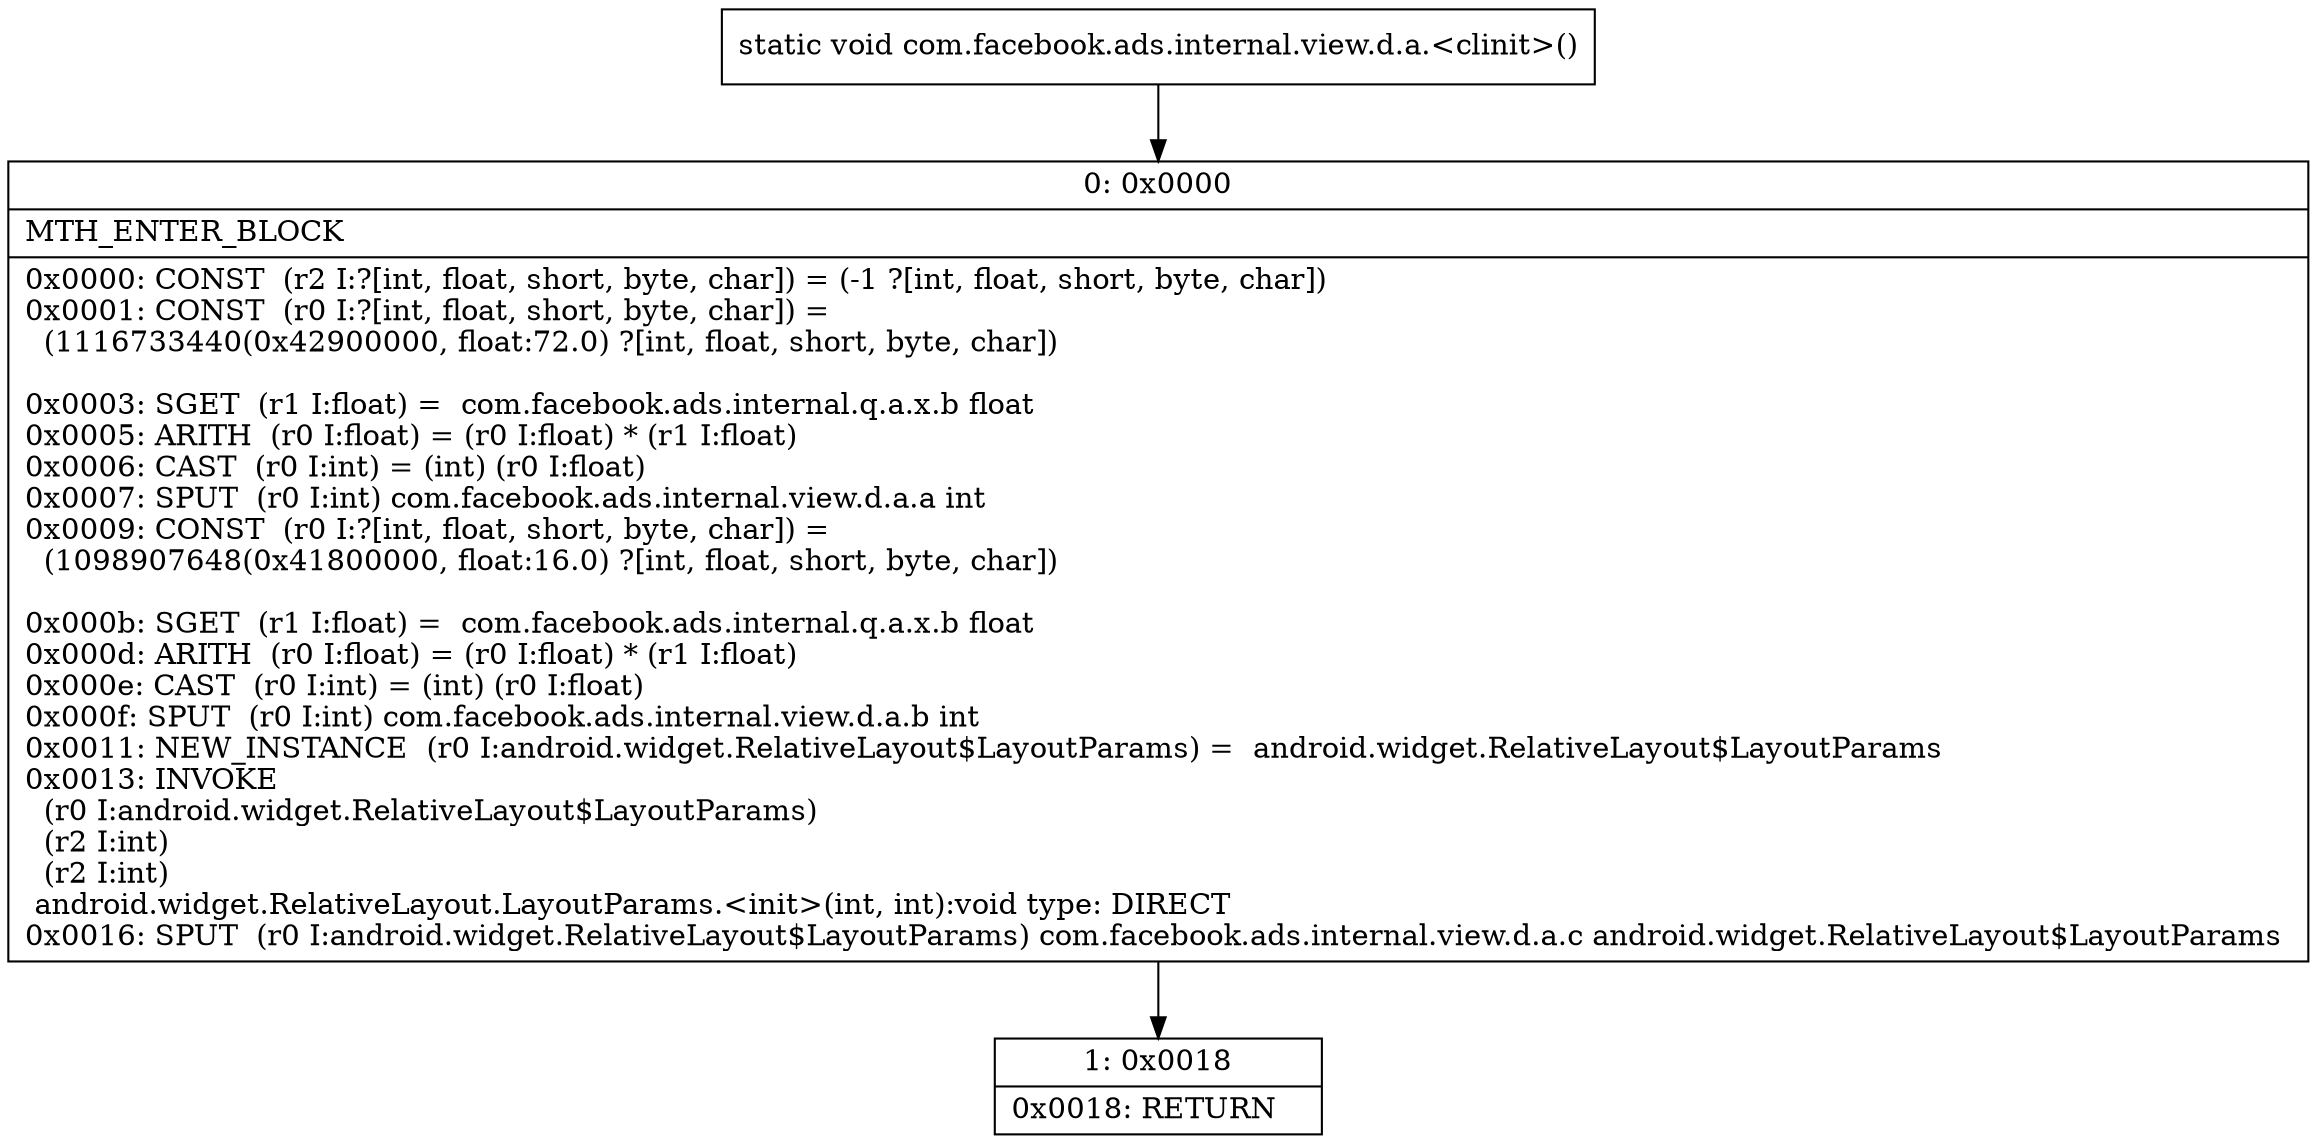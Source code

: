 digraph "CFG forcom.facebook.ads.internal.view.d.a.\<clinit\>()V" {
Node_0 [shape=record,label="{0\:\ 0x0000|MTH_ENTER_BLOCK\l|0x0000: CONST  (r2 I:?[int, float, short, byte, char]) = (\-1 ?[int, float, short, byte, char]) \l0x0001: CONST  (r0 I:?[int, float, short, byte, char]) = \l  (1116733440(0x42900000, float:72.0) ?[int, float, short, byte, char])\l \l0x0003: SGET  (r1 I:float) =  com.facebook.ads.internal.q.a.x.b float \l0x0005: ARITH  (r0 I:float) = (r0 I:float) * (r1 I:float) \l0x0006: CAST  (r0 I:int) = (int) (r0 I:float) \l0x0007: SPUT  (r0 I:int) com.facebook.ads.internal.view.d.a.a int \l0x0009: CONST  (r0 I:?[int, float, short, byte, char]) = \l  (1098907648(0x41800000, float:16.0) ?[int, float, short, byte, char])\l \l0x000b: SGET  (r1 I:float) =  com.facebook.ads.internal.q.a.x.b float \l0x000d: ARITH  (r0 I:float) = (r0 I:float) * (r1 I:float) \l0x000e: CAST  (r0 I:int) = (int) (r0 I:float) \l0x000f: SPUT  (r0 I:int) com.facebook.ads.internal.view.d.a.b int \l0x0011: NEW_INSTANCE  (r0 I:android.widget.RelativeLayout$LayoutParams) =  android.widget.RelativeLayout$LayoutParams \l0x0013: INVOKE  \l  (r0 I:android.widget.RelativeLayout$LayoutParams)\l  (r2 I:int)\l  (r2 I:int)\l android.widget.RelativeLayout.LayoutParams.\<init\>(int, int):void type: DIRECT \l0x0016: SPUT  (r0 I:android.widget.RelativeLayout$LayoutParams) com.facebook.ads.internal.view.d.a.c android.widget.RelativeLayout$LayoutParams \l}"];
Node_1 [shape=record,label="{1\:\ 0x0018|0x0018: RETURN   \l}"];
MethodNode[shape=record,label="{static void com.facebook.ads.internal.view.d.a.\<clinit\>() }"];
MethodNode -> Node_0;
Node_0 -> Node_1;
}


